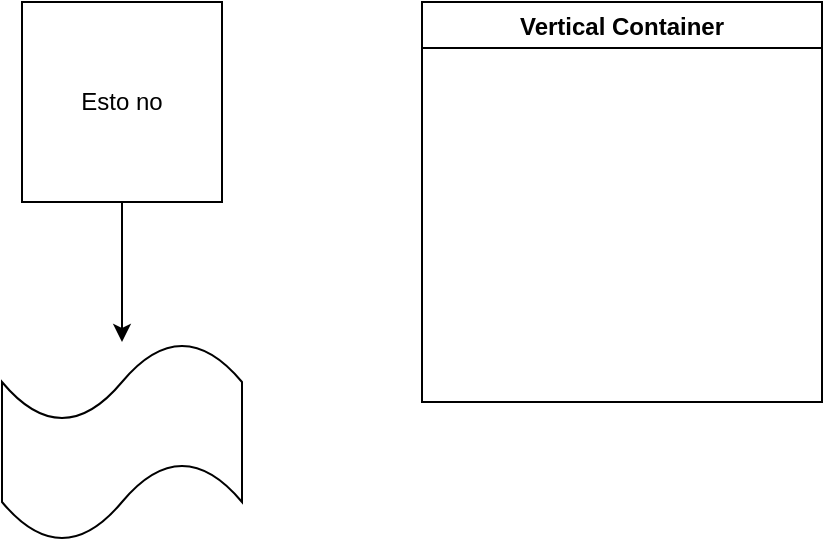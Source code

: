 <mxfile>
    <diagram id="mxpUAx0aLSawp0ON_nU1" name="Page-1">
        <mxGraphModel dx="611" dy="429" grid="1" gridSize="10" guides="1" tooltips="1" connect="1" arrows="1" fold="1" page="1" pageScale="1" pageWidth="850" pageHeight="1100" math="0" shadow="0">
            <root>
                <mxCell id="0"/>
                <mxCell id="1" parent="0"/>
                <mxCell id="2" value="Esto no" style="whiteSpace=wrap;html=1;aspect=fixed;" vertex="1" parent="1">
                    <mxGeometry x="140" y="110" width="100" height="100" as="geometry"/>
                </mxCell>
                <mxCell id="3" value="" style="shape=tape;whiteSpace=wrap;html=1;" vertex="1" parent="1">
                    <mxGeometry x="130" y="280" width="120" height="100" as="geometry"/>
                </mxCell>
                <mxCell id="4" value="" style="endArrow=classic;html=1;exitX=0.5;exitY=1;exitDx=0;exitDy=0;" edge="1" parent="1" source="2" target="3">
                    <mxGeometry width="50" height="50" relative="1" as="geometry">
                        <mxPoint x="400" y="350" as="sourcePoint"/>
                        <mxPoint x="450" y="300" as="targetPoint"/>
                    </mxGeometry>
                </mxCell>
                <mxCell id="6" value="Vertical Container" style="swimlane;" vertex="1" parent="1">
                    <mxGeometry x="340" y="110" width="200" height="200" as="geometry"/>
                </mxCell>
            </root>
        </mxGraphModel>
    </diagram>
</mxfile>